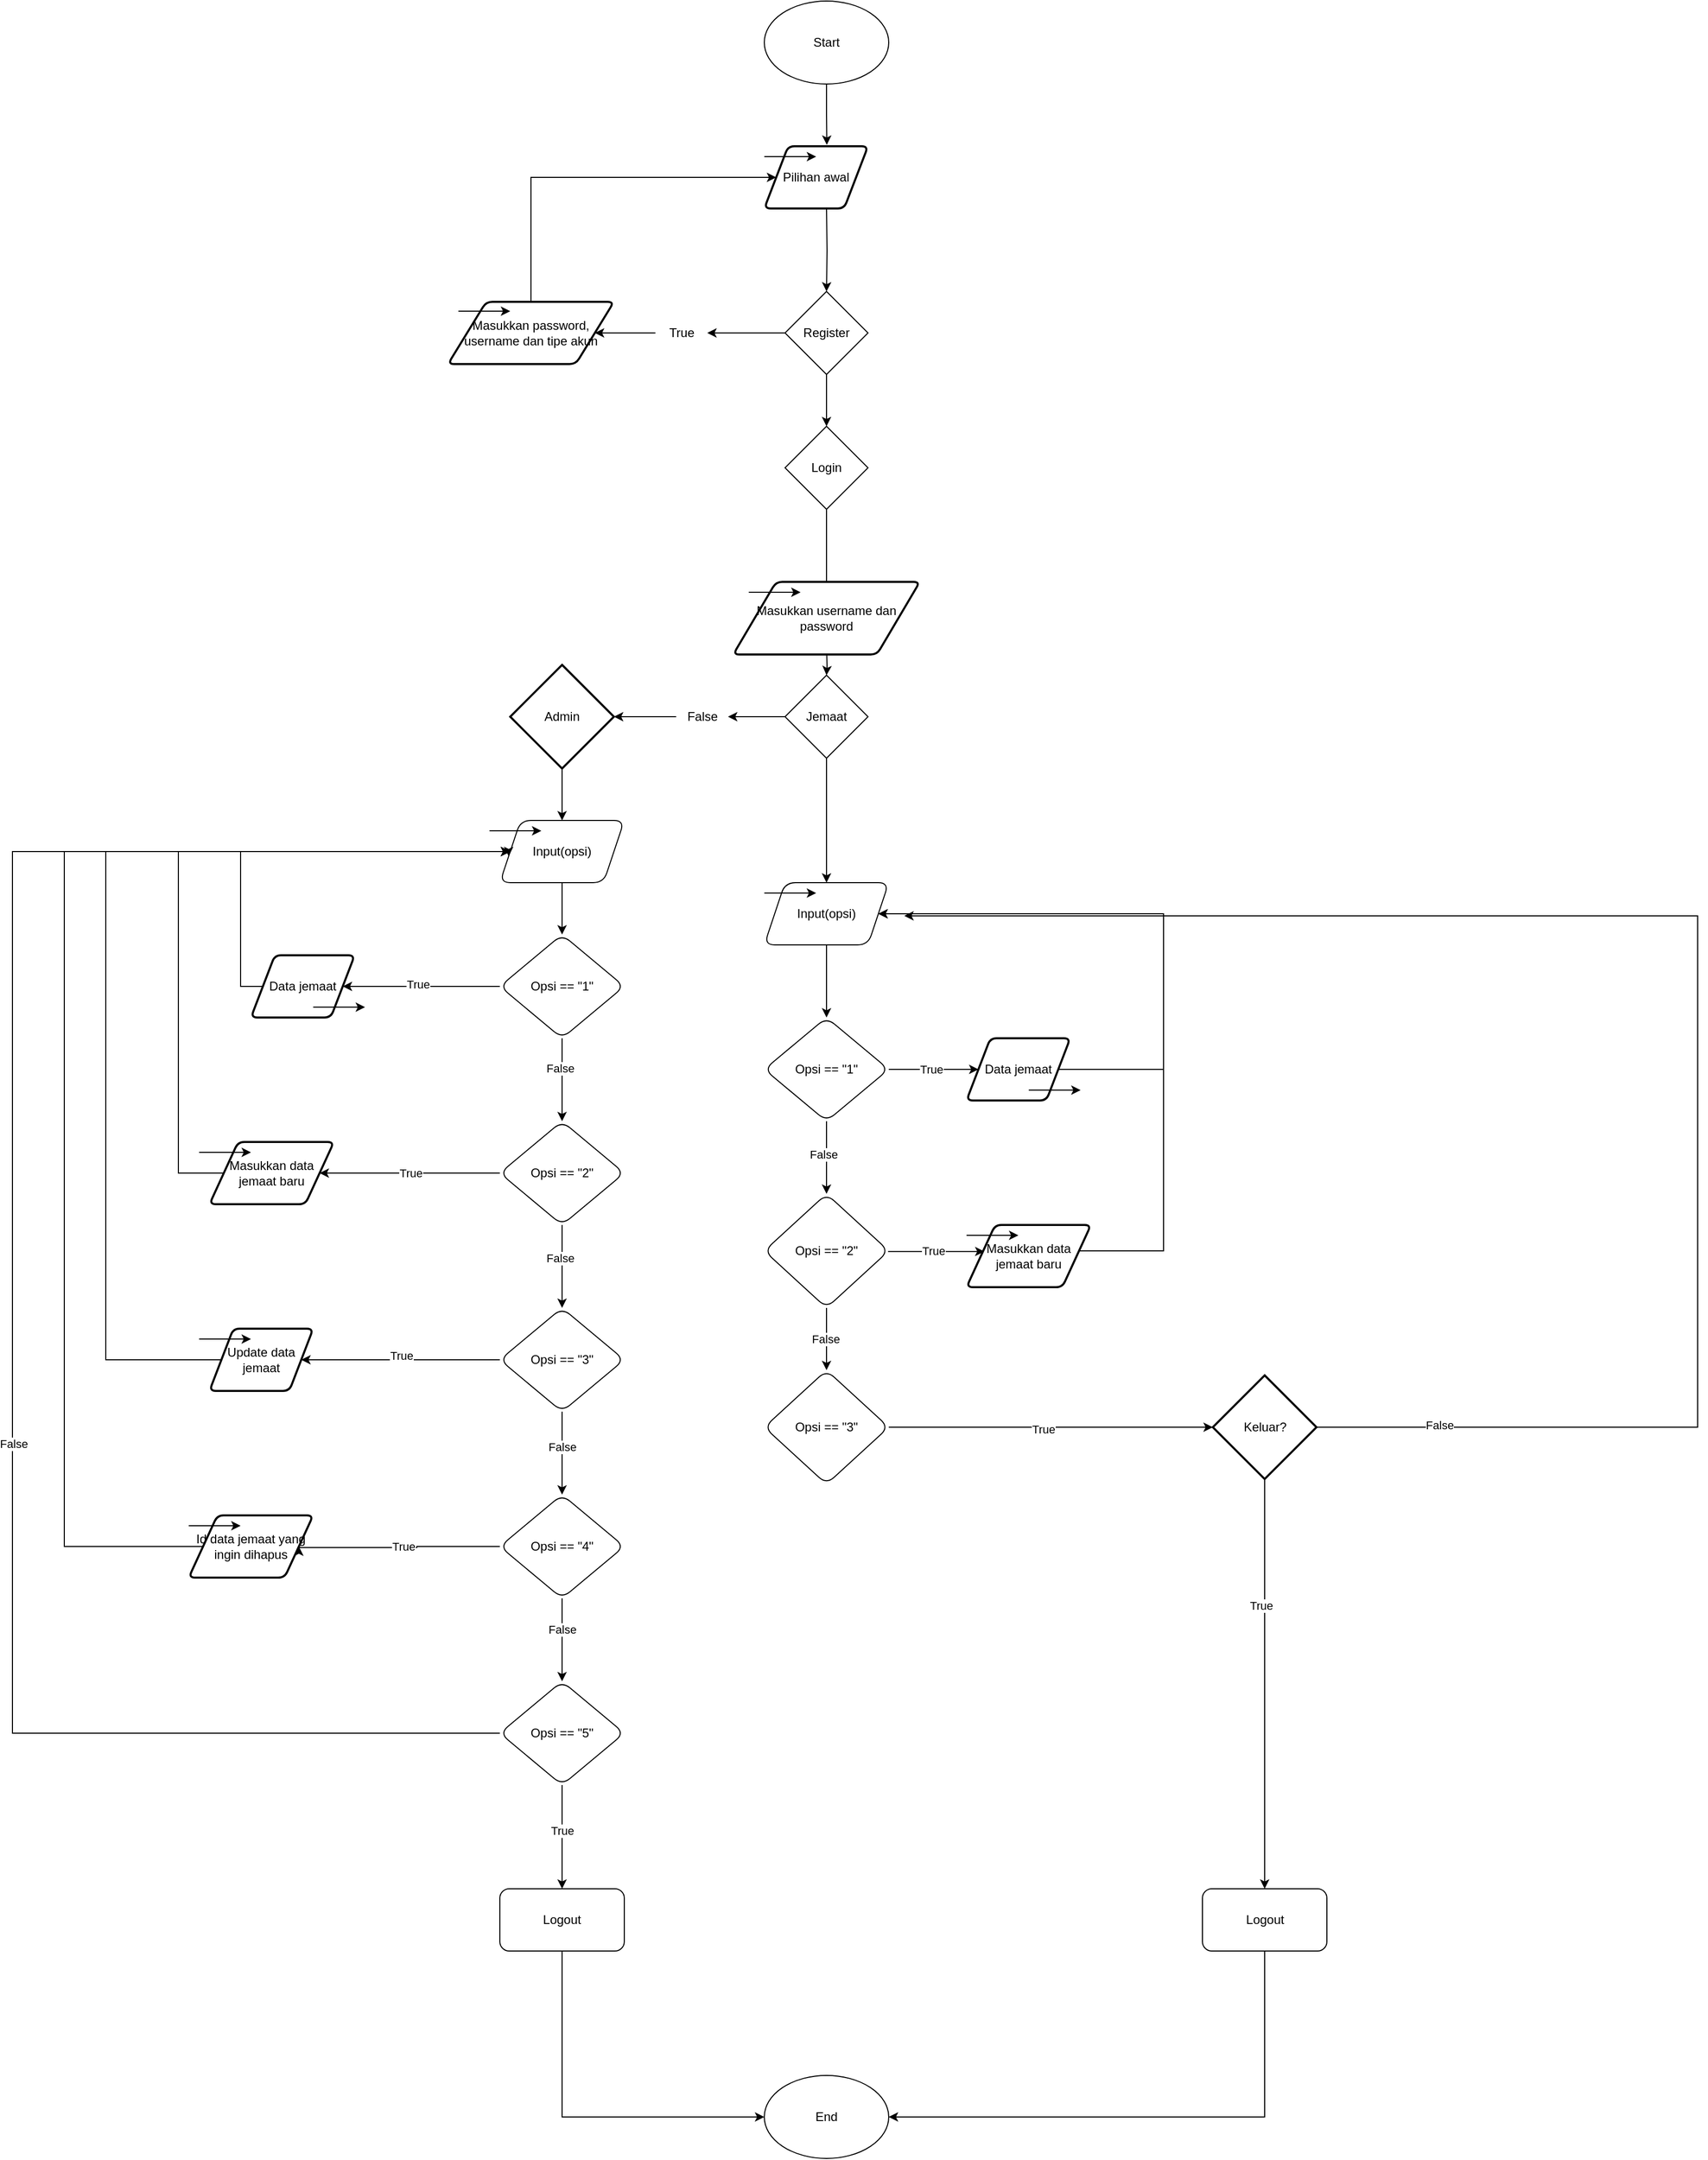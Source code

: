 <mxfile version="24.7.17">
  <diagram name="Page-1" id="oKVt8MBjMBBs5zzT-ZyF">
    <mxGraphModel dx="2368" dy="1831" grid="1" gridSize="10" guides="1" tooltips="1" connect="1" arrows="1" fold="1" page="1" pageScale="1" pageWidth="850" pageHeight="1100" math="0" shadow="0">
      <root>
        <mxCell id="0" />
        <mxCell id="1" parent="0" />
        <mxCell id="Ip_L7VddbrHMoP8GEFYD-8" value="" style="edgeStyle=orthogonalEdgeStyle;rounded=0;orthogonalLoop=1;jettySize=auto;html=1;entryX=0.603;entryY=-0.023;entryDx=0;entryDy=0;entryPerimeter=0;" edge="1" parent="1" source="yP5g847EMCX4jfwRUblM-2" target="Ip_L7VddbrHMoP8GEFYD-30">
          <mxGeometry relative="1" as="geometry">
            <mxPoint x="425" y="-160" as="targetPoint" />
          </mxGeometry>
        </mxCell>
        <mxCell id="yP5g847EMCX4jfwRUblM-2" value="Start" style="ellipse;whiteSpace=wrap;html=1;" parent="1" vertex="1">
          <mxGeometry x="365" y="-300" width="120" height="80" as="geometry" />
        </mxCell>
        <mxCell id="Ip_L7VddbrHMoP8GEFYD-21" value="" style="edgeStyle=orthogonalEdgeStyle;rounded=0;orthogonalLoop=1;jettySize=auto;html=1;entryX=0.595;entryY=0.051;entryDx=0;entryDy=0;entryPerimeter=0;" edge="1" parent="1" source="7TJ9QhRvp5jiKfUdtxeP-8" target="Ip_L7VddbrHMoP8GEFYD-33">
          <mxGeometry relative="1" as="geometry">
            <mxPoint x="425" y="260" as="targetPoint" />
            <Array as="points">
              <mxPoint x="425" y="263" />
            </Array>
          </mxGeometry>
        </mxCell>
        <mxCell id="7TJ9QhRvp5jiKfUdtxeP-8" value="Login" style="rhombus;whiteSpace=wrap;html=1;" parent="1" vertex="1">
          <mxGeometry x="385" y="110" width="80" height="80" as="geometry" />
        </mxCell>
        <mxCell id="7TJ9QhRvp5jiKfUdtxeP-66" style="edgeStyle=orthogonalEdgeStyle;rounded=0;orthogonalLoop=1;jettySize=auto;html=1;exitX=0.5;exitY=1;exitDx=0;exitDy=0;" parent="1" source="7TJ9QhRvp5jiKfUdtxeP-26" target="7TJ9QhRvp5jiKfUdtxeP-62" edge="1">
          <mxGeometry relative="1" as="geometry" />
        </mxCell>
        <mxCell id="7TJ9QhRvp5jiKfUdtxeP-26" value="Input(opsi)" style="shape=parallelogram;perimeter=parallelogramPerimeter;whiteSpace=wrap;html=1;fixedSize=1;rounded=1;" parent="1" vertex="1">
          <mxGeometry x="110" y="490.0" width="120" height="60" as="geometry" />
        </mxCell>
        <mxCell id="7TJ9QhRvp5jiKfUdtxeP-31" value="" style="edgeStyle=orthogonalEdgeStyle;rounded=0;orthogonalLoop=1;jettySize=auto;html=1;" parent="1" source="7TJ9QhRvp5jiKfUdtxeP-28" target="7TJ9QhRvp5jiKfUdtxeP-30" edge="1">
          <mxGeometry relative="1" as="geometry" />
        </mxCell>
        <mxCell id="7TJ9QhRvp5jiKfUdtxeP-28" value="Input(opsi)" style="shape=parallelogram;perimeter=parallelogramPerimeter;whiteSpace=wrap;html=1;fixedSize=1;rounded=1;" parent="1" vertex="1">
          <mxGeometry x="365.004" y="549.998" width="120" height="60" as="geometry" />
        </mxCell>
        <mxCell id="7TJ9QhRvp5jiKfUdtxeP-33" value="" style="edgeStyle=orthogonalEdgeStyle;rounded=0;orthogonalLoop=1;jettySize=auto;html=1;entryX=0;entryY=0.5;entryDx=0;entryDy=0;" parent="1" source="7TJ9QhRvp5jiKfUdtxeP-30" target="Ip_L7VddbrHMoP8GEFYD-29" edge="1">
          <mxGeometry relative="1" as="geometry">
            <mxPoint x="560" y="730" as="targetPoint" />
          </mxGeometry>
        </mxCell>
        <mxCell id="7TJ9QhRvp5jiKfUdtxeP-34" value="True" style="edgeLabel;html=1;align=center;verticalAlign=middle;resizable=0;points=[];" parent="7TJ9QhRvp5jiKfUdtxeP-33" vertex="1" connectable="0">
          <mxGeometry x="-0.059" relative="1" as="geometry">
            <mxPoint as="offset" />
          </mxGeometry>
        </mxCell>
        <mxCell id="7TJ9QhRvp5jiKfUdtxeP-36" value="" style="edgeStyle=orthogonalEdgeStyle;rounded=0;orthogonalLoop=1;jettySize=auto;html=1;" parent="1" source="7TJ9QhRvp5jiKfUdtxeP-30" target="7TJ9QhRvp5jiKfUdtxeP-35" edge="1">
          <mxGeometry relative="1" as="geometry" />
        </mxCell>
        <mxCell id="7TJ9QhRvp5jiKfUdtxeP-37" value="False" style="edgeLabel;html=1;align=center;verticalAlign=middle;resizable=0;points=[];" parent="7TJ9QhRvp5jiKfUdtxeP-36" vertex="1" connectable="0">
          <mxGeometry x="-0.099" y="-3" relative="1" as="geometry">
            <mxPoint as="offset" />
          </mxGeometry>
        </mxCell>
        <mxCell id="7TJ9QhRvp5jiKfUdtxeP-30" value="Opsi == &quot;1&quot;" style="rhombus;whiteSpace=wrap;html=1;rounded=1;" parent="1" vertex="1">
          <mxGeometry x="365" y="680" width="120" height="100" as="geometry" />
        </mxCell>
        <mxCell id="7TJ9QhRvp5jiKfUdtxeP-104" style="edgeStyle=orthogonalEdgeStyle;rounded=0;orthogonalLoop=1;jettySize=auto;html=1;exitX=1;exitY=0.5;exitDx=0;exitDy=0;entryX=1;entryY=0.5;entryDx=0;entryDy=0;" parent="1" source="Ip_L7VddbrHMoP8GEFYD-29" target="7TJ9QhRvp5jiKfUdtxeP-28" edge="1">
          <mxGeometry relative="1" as="geometry">
            <mxPoint x="680" y="730" as="sourcePoint" />
            <mxPoint x="750.004" y="409.998" as="targetPoint" />
            <Array as="points">
              <mxPoint x="750" y="730" />
              <mxPoint x="750" y="580" />
            </Array>
          </mxGeometry>
        </mxCell>
        <mxCell id="7TJ9QhRvp5jiKfUdtxeP-39" value="" style="edgeStyle=orthogonalEdgeStyle;rounded=0;orthogonalLoop=1;jettySize=auto;html=1;entryX=0.144;entryY=0.427;entryDx=0;entryDy=0;entryPerimeter=0;" parent="1" source="7TJ9QhRvp5jiKfUdtxeP-35" target="Ip_L7VddbrHMoP8GEFYD-39" edge="1">
          <mxGeometry relative="1" as="geometry">
            <mxPoint x="570" y="905" as="targetPoint" />
            <Array as="points">
              <mxPoint x="574" y="905" />
            </Array>
          </mxGeometry>
        </mxCell>
        <mxCell id="7TJ9QhRvp5jiKfUdtxeP-40" value="True" style="edgeLabel;html=1;align=center;verticalAlign=middle;resizable=0;points=[];" parent="7TJ9QhRvp5jiKfUdtxeP-39" vertex="1" connectable="0">
          <mxGeometry x="-0.069" y="1" relative="1" as="geometry">
            <mxPoint as="offset" />
          </mxGeometry>
        </mxCell>
        <mxCell id="7TJ9QhRvp5jiKfUdtxeP-42" value="" style="edgeStyle=orthogonalEdgeStyle;rounded=0;orthogonalLoop=1;jettySize=auto;html=1;" parent="1" source="7TJ9QhRvp5jiKfUdtxeP-35" target="7TJ9QhRvp5jiKfUdtxeP-41" edge="1">
          <mxGeometry relative="1" as="geometry" />
        </mxCell>
        <mxCell id="7TJ9QhRvp5jiKfUdtxeP-43" value="False" style="edgeLabel;html=1;align=center;verticalAlign=middle;resizable=0;points=[];" parent="7TJ9QhRvp5jiKfUdtxeP-42" vertex="1" connectable="0">
          <mxGeometry x="-0.001" y="-1" relative="1" as="geometry">
            <mxPoint as="offset" />
          </mxGeometry>
        </mxCell>
        <mxCell id="7TJ9QhRvp5jiKfUdtxeP-35" value="Opsi == &quot;2&quot;" style="rhombus;whiteSpace=wrap;html=1;rounded=1;" parent="1" vertex="1">
          <mxGeometry x="365" y="850" width="120" height="110" as="geometry" />
        </mxCell>
        <mxCell id="7TJ9QhRvp5jiKfUdtxeP-103" style="edgeStyle=orthogonalEdgeStyle;rounded=0;orthogonalLoop=1;jettySize=auto;html=1;exitX=0.896;exitY=0.373;exitDx=0;exitDy=0;entryX=1;entryY=0.5;entryDx=0;entryDy=0;exitPerimeter=0;" parent="1" source="Ip_L7VddbrHMoP8GEFYD-39" target="7TJ9QhRvp5jiKfUdtxeP-28" edge="1">
          <mxGeometry relative="1" as="geometry">
            <mxPoint x="690" y="905" as="sourcePoint" />
            <mxPoint x="750.004" y="409.998" as="targetPoint" />
            <Array as="points">
              <mxPoint x="667" y="905" />
              <mxPoint x="750" y="905" />
              <mxPoint x="750" y="580" />
            </Array>
          </mxGeometry>
        </mxCell>
        <mxCell id="7TJ9QhRvp5jiKfUdtxeP-45" value="" style="edgeStyle=orthogonalEdgeStyle;rounded=0;orthogonalLoop=1;jettySize=auto;html=1;entryX=0;entryY=0.5;entryDx=0;entryDy=0;entryPerimeter=0;" parent="1" source="7TJ9QhRvp5jiKfUdtxeP-41" target="Ip_L7VddbrHMoP8GEFYD-54" edge="1">
          <mxGeometry relative="1" as="geometry">
            <mxPoint x="570" y="1075" as="targetPoint" />
          </mxGeometry>
        </mxCell>
        <mxCell id="7TJ9QhRvp5jiKfUdtxeP-46" value="True" style="edgeLabel;html=1;align=center;verticalAlign=middle;resizable=0;points=[];" parent="7TJ9QhRvp5jiKfUdtxeP-45" vertex="1" connectable="0">
          <mxGeometry x="-0.046" y="-2" relative="1" as="geometry">
            <mxPoint as="offset" />
          </mxGeometry>
        </mxCell>
        <mxCell id="7TJ9QhRvp5jiKfUdtxeP-41" value="Opsi == &quot;3&quot;" style="rhombus;whiteSpace=wrap;html=1;rounded=1;" parent="1" vertex="1">
          <mxGeometry x="365" y="1020" width="120" height="110" as="geometry" />
        </mxCell>
        <mxCell id="7TJ9QhRvp5jiKfUdtxeP-52" value="" style="edgeStyle=orthogonalEdgeStyle;rounded=0;orthogonalLoop=1;jettySize=auto;html=1;exitX=0.5;exitY=1;exitDx=0;exitDy=0;exitPerimeter=0;" parent="1" source="Ip_L7VddbrHMoP8GEFYD-54" target="7TJ9QhRvp5jiKfUdtxeP-51" edge="1">
          <mxGeometry relative="1" as="geometry">
            <mxPoint x="847.5" y="1105" as="sourcePoint" />
            <Array as="points" />
          </mxGeometry>
        </mxCell>
        <mxCell id="7TJ9QhRvp5jiKfUdtxeP-55" value="True" style="edgeLabel;html=1;align=center;verticalAlign=middle;resizable=0;points=[];" parent="7TJ9QhRvp5jiKfUdtxeP-52" vertex="1" connectable="0">
          <mxGeometry x="-0.389" y="-4" relative="1" as="geometry">
            <mxPoint y="1" as="offset" />
          </mxGeometry>
        </mxCell>
        <mxCell id="7TJ9QhRvp5jiKfUdtxeP-114" style="edgeStyle=orthogonalEdgeStyle;rounded=0;orthogonalLoop=1;jettySize=auto;html=1;exitX=0.5;exitY=1;exitDx=0;exitDy=0;entryX=1;entryY=0.5;entryDx=0;entryDy=0;" parent="1" source="7TJ9QhRvp5jiKfUdtxeP-51" target="7TJ9QhRvp5jiKfUdtxeP-112" edge="1">
          <mxGeometry relative="1" as="geometry" />
        </mxCell>
        <mxCell id="7TJ9QhRvp5jiKfUdtxeP-51" value="Logout" style="whiteSpace=wrap;html=1;rounded=1;" parent="1" vertex="1">
          <mxGeometry x="787.5" y="1520" width="120" height="60" as="geometry" />
        </mxCell>
        <mxCell id="7TJ9QhRvp5jiKfUdtxeP-59" style="edgeStyle=orthogonalEdgeStyle;rounded=0;orthogonalLoop=1;jettySize=auto;html=1;entryX=1;entryY=0.5;entryDx=0;entryDy=0;exitX=1;exitY=0.5;exitDx=0;exitDy=0;exitPerimeter=0;" parent="1" source="Ip_L7VddbrHMoP8GEFYD-54" edge="1">
          <mxGeometry relative="1" as="geometry">
            <mxPoint x="905" y="1077" as="sourcePoint" />
            <mxPoint x="500.004" y="581.998" as="targetPoint" />
            <Array as="points">
              <mxPoint x="1265" y="1075" />
              <mxPoint x="1265" y="582" />
            </Array>
          </mxGeometry>
        </mxCell>
        <mxCell id="Ip_L7VddbrHMoP8GEFYD-42" value="False" style="edgeLabel;html=1;align=center;verticalAlign=middle;resizable=0;points=[];" vertex="1" connectable="0" parent="7TJ9QhRvp5jiKfUdtxeP-59">
          <mxGeometry x="-0.855" y="2" relative="1" as="geometry">
            <mxPoint as="offset" />
          </mxGeometry>
        </mxCell>
        <mxCell id="7TJ9QhRvp5jiKfUdtxeP-68" value="" style="edgeStyle=orthogonalEdgeStyle;rounded=0;orthogonalLoop=1;jettySize=auto;html=1;" parent="1" source="7TJ9QhRvp5jiKfUdtxeP-62" target="7TJ9QhRvp5jiKfUdtxeP-67" edge="1">
          <mxGeometry relative="1" as="geometry" />
        </mxCell>
        <mxCell id="7TJ9QhRvp5jiKfUdtxeP-80" value="False" style="edgeLabel;html=1;align=center;verticalAlign=middle;resizable=0;points=[];" parent="7TJ9QhRvp5jiKfUdtxeP-68" vertex="1" connectable="0">
          <mxGeometry x="-0.292" y="-2" relative="1" as="geometry">
            <mxPoint as="offset" />
          </mxGeometry>
        </mxCell>
        <mxCell id="7TJ9QhRvp5jiKfUdtxeP-78" style="edgeStyle=orthogonalEdgeStyle;rounded=0;orthogonalLoop=1;jettySize=auto;html=1;exitX=0;exitY=0.5;exitDx=0;exitDy=0;entryX=1;entryY=0.5;entryDx=0;entryDy=0;" parent="1" source="7TJ9QhRvp5jiKfUdtxeP-62" target="Ip_L7VddbrHMoP8GEFYD-55" edge="1">
          <mxGeometry relative="1" as="geometry">
            <mxPoint x="-50" y="650" as="targetPoint" />
          </mxGeometry>
        </mxCell>
        <mxCell id="7TJ9QhRvp5jiKfUdtxeP-79" value="True" style="edgeLabel;html=1;align=center;verticalAlign=middle;resizable=0;points=[];" parent="7TJ9QhRvp5jiKfUdtxeP-78" vertex="1" connectable="0">
          <mxGeometry x="0.049" y="-2" relative="1" as="geometry">
            <mxPoint as="offset" />
          </mxGeometry>
        </mxCell>
        <mxCell id="7TJ9QhRvp5jiKfUdtxeP-62" value="Opsi == &quot;1&quot;" style="rhombus;whiteSpace=wrap;html=1;rounded=1;" parent="1" vertex="1">
          <mxGeometry x="110" y="600" width="120" height="100" as="geometry" />
        </mxCell>
        <mxCell id="7TJ9QhRvp5jiKfUdtxeP-70" value="" style="edgeStyle=orthogonalEdgeStyle;rounded=0;orthogonalLoop=1;jettySize=auto;html=1;" parent="1" source="7TJ9QhRvp5jiKfUdtxeP-67" target="7TJ9QhRvp5jiKfUdtxeP-69" edge="1">
          <mxGeometry relative="1" as="geometry" />
        </mxCell>
        <mxCell id="7TJ9QhRvp5jiKfUdtxeP-81" value="False" style="edgeLabel;html=1;align=center;verticalAlign=middle;resizable=0;points=[];" parent="7TJ9QhRvp5jiKfUdtxeP-70" vertex="1" connectable="0">
          <mxGeometry x="-0.196" y="-2" relative="1" as="geometry">
            <mxPoint as="offset" />
          </mxGeometry>
        </mxCell>
        <mxCell id="7TJ9QhRvp5jiKfUdtxeP-87" style="edgeStyle=orthogonalEdgeStyle;rounded=0;orthogonalLoop=1;jettySize=auto;html=1;exitX=0;exitY=0.5;exitDx=0;exitDy=0;entryX=1;entryY=0.5;entryDx=0;entryDy=0;" parent="1" source="7TJ9QhRvp5jiKfUdtxeP-67" target="Ip_L7VddbrHMoP8GEFYD-60" edge="1">
          <mxGeometry relative="1" as="geometry">
            <mxPoint x="-50" y="830" as="targetPoint" />
          </mxGeometry>
        </mxCell>
        <mxCell id="7TJ9QhRvp5jiKfUdtxeP-107" value="True" style="edgeLabel;html=1;align=center;verticalAlign=middle;resizable=0;points=[];" parent="7TJ9QhRvp5jiKfUdtxeP-87" vertex="1" connectable="0">
          <mxGeometry x="-0.098" y="-1" relative="1" as="geometry">
            <mxPoint x="-8" y="1" as="offset" />
          </mxGeometry>
        </mxCell>
        <mxCell id="7TJ9QhRvp5jiKfUdtxeP-67" value="Opsi == &quot;2&quot;" style="rhombus;whiteSpace=wrap;html=1;rounded=1;" parent="1" vertex="1">
          <mxGeometry x="110" y="780" width="120" height="100" as="geometry" />
        </mxCell>
        <mxCell id="7TJ9QhRvp5jiKfUdtxeP-72" value="" style="edgeStyle=orthogonalEdgeStyle;rounded=0;orthogonalLoop=1;jettySize=auto;html=1;" parent="1" source="7TJ9QhRvp5jiKfUdtxeP-69" target="7TJ9QhRvp5jiKfUdtxeP-71" edge="1">
          <mxGeometry relative="1" as="geometry" />
        </mxCell>
        <mxCell id="7TJ9QhRvp5jiKfUdtxeP-82" value="False" style="edgeLabel;html=1;align=center;verticalAlign=middle;resizable=0;points=[];" parent="7TJ9QhRvp5jiKfUdtxeP-72" vertex="1" connectable="0">
          <mxGeometry x="-0.149" relative="1" as="geometry">
            <mxPoint as="offset" />
          </mxGeometry>
        </mxCell>
        <mxCell id="7TJ9QhRvp5jiKfUdtxeP-91" style="edgeStyle=orthogonalEdgeStyle;rounded=0;orthogonalLoop=1;jettySize=auto;html=1;exitX=0;exitY=0.5;exitDx=0;exitDy=0;entryX=1;entryY=0.5;entryDx=0;entryDy=0;" parent="1" source="7TJ9QhRvp5jiKfUdtxeP-69" target="Ip_L7VddbrHMoP8GEFYD-63" edge="1">
          <mxGeometry relative="1" as="geometry">
            <mxPoint x="-50" y="1010" as="targetPoint" />
          </mxGeometry>
        </mxCell>
        <mxCell id="7TJ9QhRvp5jiKfUdtxeP-108" value="True" style="edgeLabel;html=1;align=center;verticalAlign=middle;resizable=0;points=[];" parent="7TJ9QhRvp5jiKfUdtxeP-91" vertex="1" connectable="0">
          <mxGeometry x="-0.002" y="-4" relative="1" as="geometry">
            <mxPoint as="offset" />
          </mxGeometry>
        </mxCell>
        <mxCell id="7TJ9QhRvp5jiKfUdtxeP-69" value="Opsi == &quot;3&quot;" style="rhombus;whiteSpace=wrap;html=1;rounded=1;" parent="1" vertex="1">
          <mxGeometry x="110" y="960" width="120" height="100" as="geometry" />
        </mxCell>
        <mxCell id="7TJ9QhRvp5jiKfUdtxeP-74" value="" style="edgeStyle=orthogonalEdgeStyle;rounded=0;orthogonalLoop=1;jettySize=auto;html=1;" parent="1" source="7TJ9QhRvp5jiKfUdtxeP-71" target="7TJ9QhRvp5jiKfUdtxeP-73" edge="1">
          <mxGeometry relative="1" as="geometry" />
        </mxCell>
        <mxCell id="7TJ9QhRvp5jiKfUdtxeP-84" value="False" style="edgeLabel;html=1;align=center;verticalAlign=middle;resizable=0;points=[];" parent="7TJ9QhRvp5jiKfUdtxeP-74" vertex="1" connectable="0">
          <mxGeometry x="-0.258" relative="1" as="geometry">
            <mxPoint as="offset" />
          </mxGeometry>
        </mxCell>
        <mxCell id="7TJ9QhRvp5jiKfUdtxeP-92" style="edgeStyle=orthogonalEdgeStyle;rounded=0;orthogonalLoop=1;jettySize=auto;html=1;exitX=0;exitY=0.5;exitDx=0;exitDy=0;entryX=1;entryY=0.5;entryDx=0;entryDy=0;" parent="1" source="7TJ9QhRvp5jiKfUdtxeP-71" target="Ip_L7VddbrHMoP8GEFYD-66" edge="1">
          <mxGeometry relative="1" as="geometry">
            <mxPoint x="-50" y="1190" as="targetPoint" />
            <Array as="points">
              <mxPoint x="30" y="1190" />
              <mxPoint x="30" y="1191" />
            </Array>
          </mxGeometry>
        </mxCell>
        <mxCell id="7TJ9QhRvp5jiKfUdtxeP-109" value="True" style="edgeLabel;html=1;align=center;verticalAlign=middle;resizable=0;points=[];" parent="7TJ9QhRvp5jiKfUdtxeP-92" vertex="1" connectable="0">
          <mxGeometry x="-0.04" y="-1" relative="1" as="geometry">
            <mxPoint as="offset" />
          </mxGeometry>
        </mxCell>
        <mxCell id="7TJ9QhRvp5jiKfUdtxeP-71" value="Opsi == &quot;4&quot;" style="rhombus;whiteSpace=wrap;html=1;rounded=1;" parent="1" vertex="1">
          <mxGeometry x="110" y="1140" width="120" height="100" as="geometry" />
        </mxCell>
        <mxCell id="7TJ9QhRvp5jiKfUdtxeP-93" style="edgeStyle=orthogonalEdgeStyle;rounded=0;orthogonalLoop=1;jettySize=auto;html=1;exitX=0;exitY=0.5;exitDx=0;exitDy=0;entryX=0;entryY=0.5;entryDx=0;entryDy=0;" parent="1" source="7TJ9QhRvp5jiKfUdtxeP-73" target="7TJ9QhRvp5jiKfUdtxeP-26" edge="1">
          <mxGeometry relative="1" as="geometry">
            <mxPoint x="-130" y="400" as="targetPoint" />
            <Array as="points">
              <mxPoint x="-360" y="1370" />
              <mxPoint x="-360" y="520" />
            </Array>
          </mxGeometry>
        </mxCell>
        <mxCell id="7TJ9QhRvp5jiKfUdtxeP-110" value="False" style="edgeLabel;html=1;align=center;verticalAlign=middle;resizable=0;points=[];" parent="7TJ9QhRvp5jiKfUdtxeP-93" vertex="1" connectable="0">
          <mxGeometry x="-0.167" y="-1" relative="1" as="geometry">
            <mxPoint as="offset" />
          </mxGeometry>
        </mxCell>
        <mxCell id="7TJ9QhRvp5jiKfUdtxeP-95" value="" style="edgeStyle=orthogonalEdgeStyle;rounded=0;orthogonalLoop=1;jettySize=auto;html=1;" parent="1" source="7TJ9QhRvp5jiKfUdtxeP-73" target="7TJ9QhRvp5jiKfUdtxeP-94" edge="1">
          <mxGeometry relative="1" as="geometry" />
        </mxCell>
        <mxCell id="7TJ9QhRvp5jiKfUdtxeP-111" value="True" style="edgeLabel;html=1;align=center;verticalAlign=middle;resizable=0;points=[];" parent="7TJ9QhRvp5jiKfUdtxeP-95" vertex="1" connectable="0">
          <mxGeometry x="-0.132" relative="1" as="geometry">
            <mxPoint as="offset" />
          </mxGeometry>
        </mxCell>
        <mxCell id="7TJ9QhRvp5jiKfUdtxeP-73" value="Opsi == &quot;5&quot;" style="rhombus;whiteSpace=wrap;html=1;rounded=1;" parent="1" vertex="1">
          <mxGeometry x="110" y="1320" width="120" height="100" as="geometry" />
        </mxCell>
        <mxCell id="7TJ9QhRvp5jiKfUdtxeP-113" style="edgeStyle=orthogonalEdgeStyle;rounded=0;orthogonalLoop=1;jettySize=auto;html=1;exitX=0.5;exitY=1;exitDx=0;exitDy=0;entryX=0;entryY=0.5;entryDx=0;entryDy=0;" parent="1" source="7TJ9QhRvp5jiKfUdtxeP-94" target="7TJ9QhRvp5jiKfUdtxeP-112" edge="1">
          <mxGeometry relative="1" as="geometry" />
        </mxCell>
        <mxCell id="7TJ9QhRvp5jiKfUdtxeP-94" value="Logout" style="whiteSpace=wrap;html=1;rounded=1;" parent="1" vertex="1">
          <mxGeometry x="110" y="1520" width="120" height="60" as="geometry" />
        </mxCell>
        <mxCell id="7TJ9QhRvp5jiKfUdtxeP-112" value="End" style="ellipse;whiteSpace=wrap;html=1;" parent="1" vertex="1">
          <mxGeometry x="365" y="1700" width="120" height="80" as="geometry" />
        </mxCell>
        <mxCell id="Ip_L7VddbrHMoP8GEFYD-1" value="" style="edgeStyle=none;orthogonalLoop=1;jettySize=auto;html=1;rounded=0;" edge="1" parent="1">
          <mxGeometry width="100" relative="1" as="geometry">
            <mxPoint x="100" y="500" as="sourcePoint" />
            <mxPoint x="150" y="500" as="targetPoint" />
            <Array as="points" />
          </mxGeometry>
        </mxCell>
        <mxCell id="Ip_L7VddbrHMoP8GEFYD-11" value="" style="edgeStyle=orthogonalEdgeStyle;rounded=0;orthogonalLoop=1;jettySize=auto;html=1;" edge="1" parent="1" target="Ip_L7VddbrHMoP8GEFYD-10">
          <mxGeometry relative="1" as="geometry">
            <mxPoint x="425" y="-100" as="sourcePoint" />
          </mxGeometry>
        </mxCell>
        <mxCell id="Ip_L7VddbrHMoP8GEFYD-13" value="" style="edgeStyle=orthogonalEdgeStyle;rounded=0;orthogonalLoop=1;jettySize=auto;html=1;entryX=1;entryY=0.5;entryDx=0;entryDy=0;" edge="1" parent="1" source="Ip_L7VddbrHMoP8GEFYD-16" target="Ip_L7VddbrHMoP8GEFYD-35">
          <mxGeometry relative="1" as="geometry">
            <mxPoint x="220" y="20" as="targetPoint" />
          </mxGeometry>
        </mxCell>
        <mxCell id="Ip_L7VddbrHMoP8GEFYD-18" style="edgeStyle=orthogonalEdgeStyle;rounded=0;orthogonalLoop=1;jettySize=auto;html=1;entryX=0.5;entryY=0;entryDx=0;entryDy=0;" edge="1" parent="1" source="Ip_L7VddbrHMoP8GEFYD-10" target="7TJ9QhRvp5jiKfUdtxeP-8">
          <mxGeometry relative="1" as="geometry" />
        </mxCell>
        <mxCell id="Ip_L7VddbrHMoP8GEFYD-10" value="Register" style="rhombus;whiteSpace=wrap;html=1;" vertex="1" parent="1">
          <mxGeometry x="385" y="-20" width="80" height="80" as="geometry" />
        </mxCell>
        <mxCell id="Ip_L7VddbrHMoP8GEFYD-14" style="edgeStyle=orthogonalEdgeStyle;rounded=0;orthogonalLoop=1;jettySize=auto;html=1;entryX=0;entryY=0.5;entryDx=0;entryDy=0;exitX=0.6;exitY=0;exitDx=0;exitDy=0;exitPerimeter=0;" edge="1" parent="1" source="Ip_L7VddbrHMoP8GEFYD-35" target="Ip_L7VddbrHMoP8GEFYD-30">
          <mxGeometry relative="1" as="geometry">
            <mxPoint x="131.72" y="-12.76" as="sourcePoint" />
            <mxPoint x="375" y="-130" as="targetPoint" />
            <Array as="points">
              <mxPoint x="140" y="-130" />
            </Array>
          </mxGeometry>
        </mxCell>
        <mxCell id="Ip_L7VddbrHMoP8GEFYD-17" value="" style="edgeStyle=orthogonalEdgeStyle;rounded=0;orthogonalLoop=1;jettySize=auto;html=1;" edge="1" parent="1" source="Ip_L7VddbrHMoP8GEFYD-10" target="Ip_L7VddbrHMoP8GEFYD-16">
          <mxGeometry relative="1" as="geometry">
            <mxPoint x="390" y="-230" as="sourcePoint" />
            <mxPoint x="260" y="-230" as="targetPoint" />
          </mxGeometry>
        </mxCell>
        <mxCell id="Ip_L7VddbrHMoP8GEFYD-16" value="True" style="text;html=1;align=center;verticalAlign=middle;resizable=0;points=[];autosize=1;strokeColor=none;fillColor=none;" vertex="1" parent="1">
          <mxGeometry x="260" y="5" width="50" height="30" as="geometry" />
        </mxCell>
        <mxCell id="Ip_L7VddbrHMoP8GEFYD-24" value="" style="edgeStyle=orthogonalEdgeStyle;rounded=0;orthogonalLoop=1;jettySize=auto;html=1;" edge="1" parent="1" target="Ip_L7VddbrHMoP8GEFYD-23">
          <mxGeometry relative="1" as="geometry">
            <mxPoint x="425" y="320" as="sourcePoint" />
          </mxGeometry>
        </mxCell>
        <mxCell id="Ip_L7VddbrHMoP8GEFYD-25" value="" style="edgeStyle=orthogonalEdgeStyle;rounded=0;orthogonalLoop=1;jettySize=auto;html=1;" edge="1" parent="1" source="Ip_L7VddbrHMoP8GEFYD-23" target="7TJ9QhRvp5jiKfUdtxeP-28">
          <mxGeometry relative="1" as="geometry" />
        </mxCell>
        <mxCell id="Ip_L7VddbrHMoP8GEFYD-23" value="Jemaat" style="rhombus;whiteSpace=wrap;html=1;" vertex="1" parent="1">
          <mxGeometry x="385" y="350" width="80" height="80" as="geometry" />
        </mxCell>
        <mxCell id="Ip_L7VddbrHMoP8GEFYD-29" value="Data jemaat" style="shape=parallelogram;html=1;strokeWidth=2;perimeter=parallelogramPerimeter;whiteSpace=wrap;rounded=1;arcSize=12;size=0.23;" vertex="1" parent="1">
          <mxGeometry x="560" y="700" width="100" height="60" as="geometry" />
        </mxCell>
        <mxCell id="Ip_L7VddbrHMoP8GEFYD-30" value="Pilihan awal" style="shape=parallelogram;html=1;strokeWidth=2;perimeter=parallelogramPerimeter;whiteSpace=wrap;rounded=1;arcSize=12;size=0.23;" vertex="1" parent="1">
          <mxGeometry x="365" y="-160" width="100" height="60" as="geometry" />
        </mxCell>
        <mxCell id="Ip_L7VddbrHMoP8GEFYD-32" value="" style="edgeStyle=none;orthogonalLoop=1;jettySize=auto;html=1;rounded=0;" edge="1" parent="1">
          <mxGeometry width="100" relative="1" as="geometry">
            <mxPoint x="365" y="-150" as="sourcePoint" />
            <mxPoint x="415" y="-150" as="targetPoint" />
            <Array as="points" />
          </mxGeometry>
        </mxCell>
        <mxCell id="Ip_L7VddbrHMoP8GEFYD-33" value="Masukkan username dan password" style="shape=parallelogram;html=1;strokeWidth=2;perimeter=parallelogramPerimeter;whiteSpace=wrap;rounded=1;arcSize=12;size=0.23;" vertex="1" parent="1">
          <mxGeometry x="335" y="260" width="180" height="70" as="geometry" />
        </mxCell>
        <mxCell id="Ip_L7VddbrHMoP8GEFYD-34" value="" style="edgeStyle=none;orthogonalLoop=1;jettySize=auto;html=1;rounded=0;" edge="1" parent="1">
          <mxGeometry width="100" relative="1" as="geometry">
            <mxPoint x="350" y="270" as="sourcePoint" />
            <mxPoint x="400" y="270" as="targetPoint" />
            <Array as="points" />
          </mxGeometry>
        </mxCell>
        <mxCell id="Ip_L7VddbrHMoP8GEFYD-35" value="Masukkan password, username dan tipe akun" style="shape=parallelogram;html=1;strokeWidth=2;perimeter=parallelogramPerimeter;whiteSpace=wrap;rounded=1;arcSize=12;size=0.23;" vertex="1" parent="1">
          <mxGeometry x="60" y="-10" width="160" height="60" as="geometry" />
        </mxCell>
        <mxCell id="Ip_L7VddbrHMoP8GEFYD-36" value="" style="edgeStyle=none;orthogonalLoop=1;jettySize=auto;html=1;rounded=0;" edge="1" parent="1">
          <mxGeometry width="100" relative="1" as="geometry">
            <mxPoint x="70" y="-1" as="sourcePoint" />
            <mxPoint x="120" y="-1" as="targetPoint" />
            <Array as="points" />
          </mxGeometry>
        </mxCell>
        <mxCell id="Ip_L7VddbrHMoP8GEFYD-37" value="" style="edgeStyle=none;orthogonalLoop=1;jettySize=auto;html=1;rounded=0;" edge="1" parent="1">
          <mxGeometry width="100" relative="1" as="geometry">
            <mxPoint x="365" y="560" as="sourcePoint" />
            <mxPoint x="415" y="560" as="targetPoint" />
            <Array as="points" />
          </mxGeometry>
        </mxCell>
        <mxCell id="Ip_L7VddbrHMoP8GEFYD-38" value="" style="edgeStyle=none;orthogonalLoop=1;jettySize=auto;html=1;rounded=0;" edge="1" parent="1">
          <mxGeometry width="100" relative="1" as="geometry">
            <mxPoint x="620" y="750" as="sourcePoint" />
            <mxPoint x="670" y="750" as="targetPoint" />
            <Array as="points" />
          </mxGeometry>
        </mxCell>
        <mxCell id="Ip_L7VddbrHMoP8GEFYD-39" value="Masukkan data jemaat baru" style="shape=parallelogram;html=1;strokeWidth=2;perimeter=parallelogramPerimeter;whiteSpace=wrap;rounded=1;arcSize=12;size=0.23;" vertex="1" parent="1">
          <mxGeometry x="560" y="880" width="120" height="60" as="geometry" />
        </mxCell>
        <mxCell id="Ip_L7VddbrHMoP8GEFYD-40" value="" style="edgeStyle=none;orthogonalLoop=1;jettySize=auto;html=1;rounded=0;" edge="1" parent="1">
          <mxGeometry width="100" relative="1" as="geometry">
            <mxPoint x="560" y="890" as="sourcePoint" />
            <mxPoint x="610" y="890" as="targetPoint" />
            <Array as="points" />
          </mxGeometry>
        </mxCell>
        <mxCell id="Ip_L7VddbrHMoP8GEFYD-49" value="" style="edgeStyle=orthogonalEdgeStyle;rounded=0;orthogonalLoop=1;jettySize=auto;html=1;exitX=0.5;exitY=1;exitDx=0;exitDy=0;exitPerimeter=0;" edge="1" parent="1" source="Ip_L7VddbrHMoP8GEFYD-48" target="7TJ9QhRvp5jiKfUdtxeP-26">
          <mxGeometry relative="1" as="geometry" />
        </mxCell>
        <mxCell id="Ip_L7VddbrHMoP8GEFYD-48" value="Admin" style="strokeWidth=2;html=1;shape=mxgraph.flowchart.decision;whiteSpace=wrap;" vertex="1" parent="1">
          <mxGeometry x="120" y="340" width="100" height="100" as="geometry" />
        </mxCell>
        <mxCell id="Ip_L7VddbrHMoP8GEFYD-50" style="edgeStyle=orthogonalEdgeStyle;rounded=0;orthogonalLoop=1;jettySize=auto;html=1;entryX=1;entryY=0.5;entryDx=0;entryDy=0;entryPerimeter=0;" edge="1" parent="1" source="Ip_L7VddbrHMoP8GEFYD-51" target="Ip_L7VddbrHMoP8GEFYD-48">
          <mxGeometry relative="1" as="geometry" />
        </mxCell>
        <mxCell id="Ip_L7VddbrHMoP8GEFYD-52" value="" style="edgeStyle=orthogonalEdgeStyle;rounded=0;orthogonalLoop=1;jettySize=auto;html=1;entryX=1;entryY=0.5;entryDx=0;entryDy=0;entryPerimeter=0;" edge="1" parent="1" source="Ip_L7VddbrHMoP8GEFYD-23" target="Ip_L7VddbrHMoP8GEFYD-51">
          <mxGeometry relative="1" as="geometry">
            <mxPoint x="385" y="390" as="sourcePoint" />
            <mxPoint x="220" y="390" as="targetPoint" />
          </mxGeometry>
        </mxCell>
        <mxCell id="Ip_L7VddbrHMoP8GEFYD-51" value="False" style="text;html=1;align=center;verticalAlign=middle;resizable=0;points=[];autosize=1;strokeColor=none;fillColor=none;" vertex="1" parent="1">
          <mxGeometry x="280" y="375" width="50" height="30" as="geometry" />
        </mxCell>
        <mxCell id="Ip_L7VddbrHMoP8GEFYD-54" value="Keluar?" style="strokeWidth=2;html=1;shape=mxgraph.flowchart.decision;whiteSpace=wrap;" vertex="1" parent="1">
          <mxGeometry x="797.5" y="1025" width="100" height="100" as="geometry" />
        </mxCell>
        <mxCell id="Ip_L7VddbrHMoP8GEFYD-59" style="edgeStyle=orthogonalEdgeStyle;rounded=0;orthogonalLoop=1;jettySize=auto;html=1;entryX=0;entryY=0.5;entryDx=0;entryDy=0;exitX=0;exitY=0.5;exitDx=0;exitDy=0;" edge="1" parent="1" source="Ip_L7VddbrHMoP8GEFYD-55" target="7TJ9QhRvp5jiKfUdtxeP-26">
          <mxGeometry relative="1" as="geometry">
            <Array as="points">
              <mxPoint x="-140" y="650" />
              <mxPoint x="-140" y="520" />
            </Array>
          </mxGeometry>
        </mxCell>
        <mxCell id="Ip_L7VddbrHMoP8GEFYD-55" value="Data jemaat" style="shape=parallelogram;html=1;strokeWidth=2;perimeter=parallelogramPerimeter;whiteSpace=wrap;rounded=1;arcSize=12;size=0.23;" vertex="1" parent="1">
          <mxGeometry x="-130" y="620" width="100" height="60" as="geometry" />
        </mxCell>
        <mxCell id="Ip_L7VddbrHMoP8GEFYD-58" value="" style="edgeStyle=none;orthogonalLoop=1;jettySize=auto;html=1;rounded=0;" edge="1" parent="1">
          <mxGeometry width="100" relative="1" as="geometry">
            <mxPoint x="-70" y="670" as="sourcePoint" />
            <mxPoint x="-20" y="670" as="targetPoint" />
            <Array as="points" />
          </mxGeometry>
        </mxCell>
        <mxCell id="Ip_L7VddbrHMoP8GEFYD-62" style="edgeStyle=orthogonalEdgeStyle;rounded=0;orthogonalLoop=1;jettySize=auto;html=1;entryX=0;entryY=0.5;entryDx=0;entryDy=0;" edge="1" parent="1" source="Ip_L7VddbrHMoP8GEFYD-60" target="7TJ9QhRvp5jiKfUdtxeP-26">
          <mxGeometry relative="1" as="geometry">
            <Array as="points">
              <mxPoint x="-200" y="830" />
              <mxPoint x="-200" y="520" />
            </Array>
          </mxGeometry>
        </mxCell>
        <mxCell id="Ip_L7VddbrHMoP8GEFYD-60" value="Masukkan data jemaat baru" style="shape=parallelogram;html=1;strokeWidth=2;perimeter=parallelogramPerimeter;whiteSpace=wrap;rounded=1;arcSize=12;size=0.23;" vertex="1" parent="1">
          <mxGeometry x="-170" y="800" width="120" height="60" as="geometry" />
        </mxCell>
        <mxCell id="Ip_L7VddbrHMoP8GEFYD-61" value="" style="edgeStyle=none;orthogonalLoop=1;jettySize=auto;html=1;rounded=0;" edge="1" parent="1">
          <mxGeometry width="100" relative="1" as="geometry">
            <mxPoint x="-180" y="810" as="sourcePoint" />
            <mxPoint x="-130" y="810" as="targetPoint" />
            <Array as="points" />
          </mxGeometry>
        </mxCell>
        <mxCell id="Ip_L7VddbrHMoP8GEFYD-65" style="edgeStyle=orthogonalEdgeStyle;rounded=0;orthogonalLoop=1;jettySize=auto;html=1;entryX=0;entryY=0.5;entryDx=0;entryDy=0;" edge="1" parent="1" source="Ip_L7VddbrHMoP8GEFYD-63" target="7TJ9QhRvp5jiKfUdtxeP-26">
          <mxGeometry relative="1" as="geometry">
            <Array as="points">
              <mxPoint x="-270" y="1010" />
              <mxPoint x="-270" y="520" />
            </Array>
          </mxGeometry>
        </mxCell>
        <mxCell id="Ip_L7VddbrHMoP8GEFYD-63" value="Update data jemaat" style="shape=parallelogram;html=1;strokeWidth=2;perimeter=parallelogramPerimeter;whiteSpace=wrap;rounded=1;arcSize=12;size=0.23;" vertex="1" parent="1">
          <mxGeometry x="-170" y="980" width="100" height="60" as="geometry" />
        </mxCell>
        <mxCell id="Ip_L7VddbrHMoP8GEFYD-64" value="" style="edgeStyle=none;orthogonalLoop=1;jettySize=auto;html=1;rounded=0;" edge="1" parent="1">
          <mxGeometry width="100" relative="1" as="geometry">
            <mxPoint x="-180" y="990" as="sourcePoint" />
            <mxPoint x="-130" y="990" as="targetPoint" />
            <Array as="points" />
          </mxGeometry>
        </mxCell>
        <mxCell id="Ip_L7VddbrHMoP8GEFYD-68" style="edgeStyle=orthogonalEdgeStyle;rounded=0;orthogonalLoop=1;jettySize=auto;html=1;exitX=0;exitY=0.5;exitDx=0;exitDy=0;entryX=0.071;entryY=0.575;entryDx=0;entryDy=0;entryPerimeter=0;" edge="1" parent="1" source="Ip_L7VddbrHMoP8GEFYD-66" target="7TJ9QhRvp5jiKfUdtxeP-26">
          <mxGeometry relative="1" as="geometry">
            <mxPoint x="120" y="520" as="targetPoint" />
            <Array as="points">
              <mxPoint x="-310" y="1190" />
              <mxPoint x="-310" y="520" />
              <mxPoint x="118" y="520" />
            </Array>
          </mxGeometry>
        </mxCell>
        <mxCell id="Ip_L7VddbrHMoP8GEFYD-66" value="Id data jemaat yang ingin dihapus" style="shape=parallelogram;html=1;strokeWidth=2;perimeter=parallelogramPerimeter;whiteSpace=wrap;rounded=1;arcSize=12;size=0.23;" vertex="1" parent="1">
          <mxGeometry x="-190" y="1160" width="120" height="60" as="geometry" />
        </mxCell>
        <mxCell id="Ip_L7VddbrHMoP8GEFYD-67" value="" style="edgeStyle=none;orthogonalLoop=1;jettySize=auto;html=1;rounded=0;" edge="1" parent="1">
          <mxGeometry width="100" relative="1" as="geometry">
            <mxPoint x="-190" y="1170" as="sourcePoint" />
            <mxPoint x="-140" y="1170" as="targetPoint" />
            <Array as="points" />
          </mxGeometry>
        </mxCell>
      </root>
    </mxGraphModel>
  </diagram>
</mxfile>
